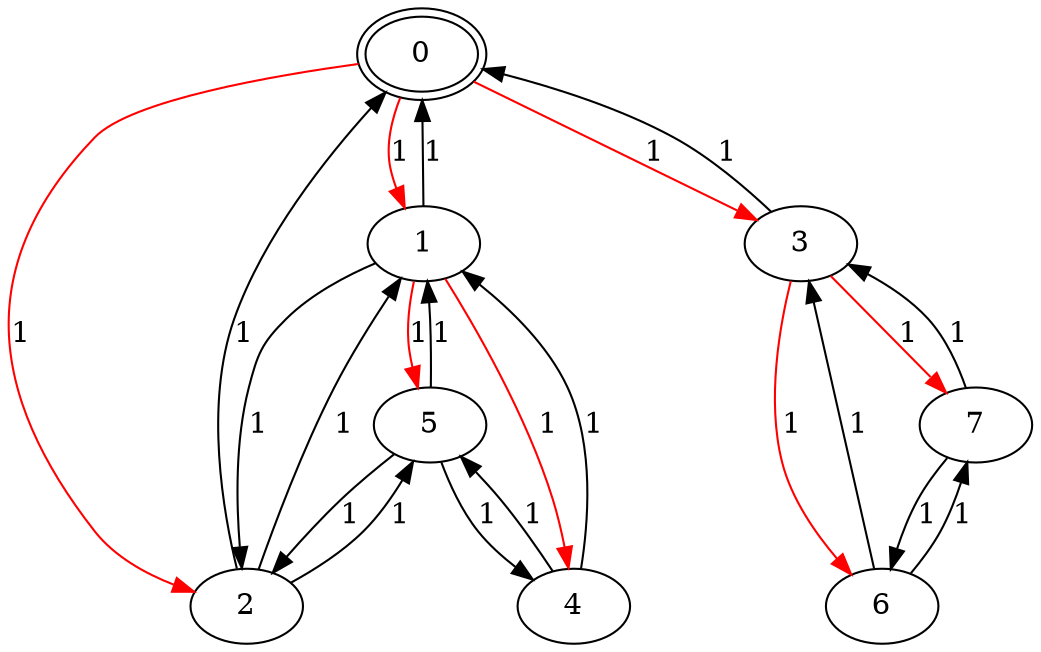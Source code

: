 digraph rendered_graph {
0 [peripheries=2];
0 -> 1 [color=red,label="1"];
0 -> 2 [color=red,label="1"];
0 -> 3 [color=red,label="1"];
1 -> 4 [color=red,label="1"];
1 -> 5 [color=red,label="1"];
3 -> 6 [color=red,label="1"];
3 -> 7 [color=red,label="1"];
1 -> 0 [label="1"];
1 -> 2 [label="1"];
2 -> 0 [label="1"];
2 -> 1 [label="1"];
2 -> 5 [label="1"];
3 -> 0 [label="1"];
4 -> 1 [label="1"];
4 -> 5 [label="1"];
5 -> 1 [label="1"];
5 -> 2 [label="1"];
5 -> 4 [label="1"];
6 -> 3 [label="1"];
6 -> 7 [label="1"];
7 -> 3 [label="1"];
7 -> 6 [label="1"];
}
